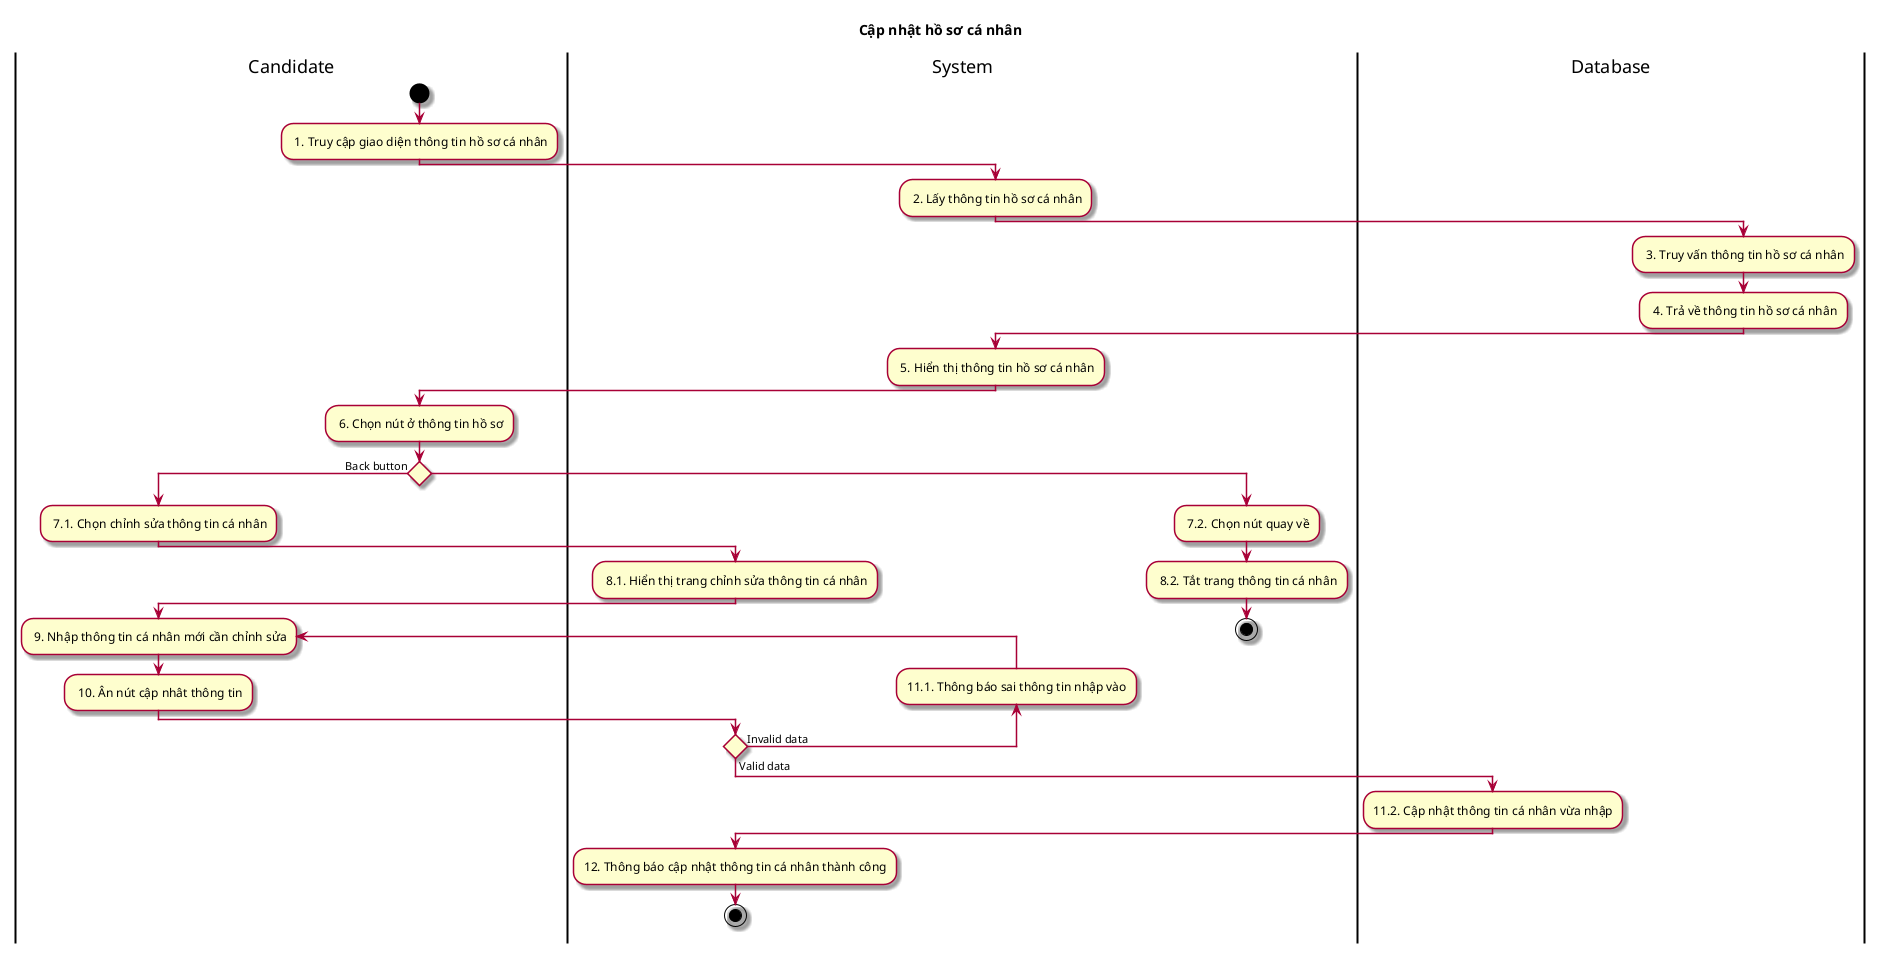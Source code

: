 @startuml ActQuanLyHoSoCaNhan
title Cập nhật hồ sơ cá nhân
skin rose
|Candidate|
start
: 1. Truy cập giao diện thông tin hồ sơ cá nhân;
|System|
: 2. Lấy thông tin hồ sơ cá nhân;
|Database|
: 3. Truy vấn thông tin hồ sơ cá nhân;
: 4. Trả về thông tin hồ sơ cá nhân;
|System|
: 5. Hiển thị thông tin hồ sơ cá nhân;
|Candidate|
: 6. Chọn nút ở thông tin hồ sơ;
if () then (Back button)
|Candidate|
: 7.1. Chọn chỉnh sửa thông tin cá nhân;
|System|
: 8.1. Hiển thị trang chỉnh sửa thông tin cá nhân;
|Candidate|
repeat: 9. Nhập thông tin cá nhân mới cần chỉnh sửa;
: 10. Ân nút cập nhât thông tin;
|System|
backward :11.1. Thông báo sai thông tin nhập vào;
repeat while () is (Invalid data) not (Valid data)
|Database|
:11.2. Cập nhật thông tin cá nhân vừa nhập;
|System|
:12. Thông báo cập nhật thông tin cá nhân thành công;
stop
else
: 7.2. Chọn nút quay về;
|System|
: 8.2. Tắt trang thông tin cá nhân;
stop
@enduml